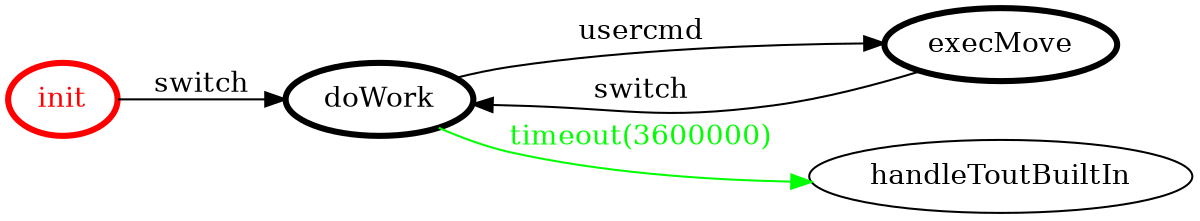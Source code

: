 /*
*
* A GraphViz DOT FSM description 
* Please use a GraphViz visualizer (like http://www.webgraphviz.com)
*  
*/

digraph finite_state_machine {
	rankdir=LR
	size="8,5"
	
	init [ color = red ][ fontcolor = red ][ penwidth = 3 ]
	execMove [ color = black ][ fontcolor = black ][ penwidth = 3 ]
	doWork [ color = black ][ fontcolor = black ][ penwidth = 3 ]
	
	doWork -> handleToutBuiltIn [ label = "timeout(3600000)" ][ color = green ][ fontcolor = green ]
	doWork -> execMove [ label = "usercmd" ][ color = black ][ fontcolor = black ]
	execMove -> doWork [ label = "switch" ][ color = black ][ fontcolor = black ]
	init -> doWork [ label = "switch" ][ color = black ][ fontcolor = black ]
}
